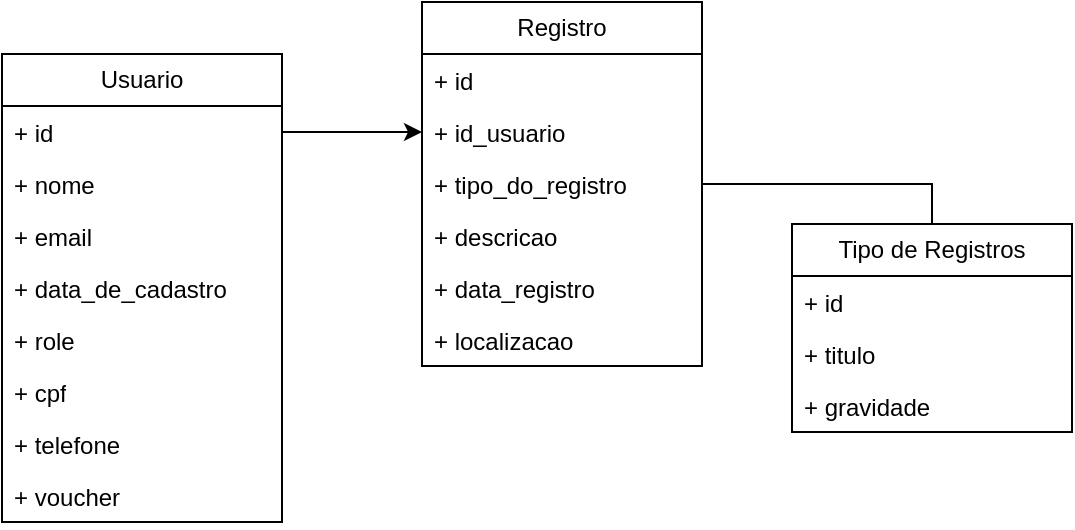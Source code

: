 <mxfile version="24.7.1" type="device" pages="3">
  <diagram name="Página-1" id="3y7hYRaavatbw0mTm7QK">
    <mxGraphModel dx="968" dy="529" grid="1" gridSize="10" guides="1" tooltips="1" connect="1" arrows="1" fold="1" page="1" pageScale="1" pageWidth="827" pageHeight="1169" math="0" shadow="0">
      <root>
        <mxCell id="0" />
        <mxCell id="1" parent="0" />
        <mxCell id="I-j-dEGVNX2yF0F2s1vG-2" value="Registro" style="swimlane;fontStyle=0;childLayout=stackLayout;horizontal=1;startSize=26;fillColor=none;horizontalStack=0;resizeParent=1;resizeParentMax=0;resizeLast=0;collapsible=1;marginBottom=0;whiteSpace=wrap;html=1;" vertex="1" parent="1">
          <mxGeometry x="370" y="310" width="140" height="182" as="geometry" />
        </mxCell>
        <mxCell id="I-j-dEGVNX2yF0F2s1vG-3" value="+ id" style="text;strokeColor=none;fillColor=none;align=left;verticalAlign=top;spacingLeft=4;spacingRight=4;overflow=hidden;rotatable=0;points=[[0,0.5],[1,0.5]];portConstraint=eastwest;whiteSpace=wrap;html=1;" vertex="1" parent="I-j-dEGVNX2yF0F2s1vG-2">
          <mxGeometry y="26" width="140" height="26" as="geometry" />
        </mxCell>
        <mxCell id="I-j-dEGVNX2yF0F2s1vG-4" value="+ id_usuario" style="text;strokeColor=none;fillColor=none;align=left;verticalAlign=top;spacingLeft=4;spacingRight=4;overflow=hidden;rotatable=0;points=[[0,0.5],[1,0.5]];portConstraint=eastwest;whiteSpace=wrap;html=1;" vertex="1" parent="I-j-dEGVNX2yF0F2s1vG-2">
          <mxGeometry y="52" width="140" height="26" as="geometry" />
        </mxCell>
        <mxCell id="I-j-dEGVNX2yF0F2s1vG-6" value="+ tipo_do_registro" style="text;strokeColor=none;fillColor=none;align=left;verticalAlign=top;spacingLeft=4;spacingRight=4;overflow=hidden;rotatable=0;points=[[0,0.5],[1,0.5]];portConstraint=eastwest;whiteSpace=wrap;html=1;" vertex="1" parent="I-j-dEGVNX2yF0F2s1vG-2">
          <mxGeometry y="78" width="140" height="26" as="geometry" />
        </mxCell>
        <mxCell id="I-j-dEGVNX2yF0F2s1vG-7" value="+ descricao" style="text;strokeColor=none;fillColor=none;align=left;verticalAlign=top;spacingLeft=4;spacingRight=4;overflow=hidden;rotatable=0;points=[[0,0.5],[1,0.5]];portConstraint=eastwest;whiteSpace=wrap;html=1;" vertex="1" parent="I-j-dEGVNX2yF0F2s1vG-2">
          <mxGeometry y="104" width="140" height="26" as="geometry" />
        </mxCell>
        <mxCell id="I-j-dEGVNX2yF0F2s1vG-8" value="+ data_registro" style="text;strokeColor=none;fillColor=none;align=left;verticalAlign=top;spacingLeft=4;spacingRight=4;overflow=hidden;rotatable=0;points=[[0,0.5],[1,0.5]];portConstraint=eastwest;whiteSpace=wrap;html=1;" vertex="1" parent="I-j-dEGVNX2yF0F2s1vG-2">
          <mxGeometry y="130" width="140" height="26" as="geometry" />
        </mxCell>
        <mxCell id="I-j-dEGVNX2yF0F2s1vG-5" value="+ localizacao&lt;div&gt;&lt;br&gt;&lt;/div&gt;" style="text;strokeColor=none;fillColor=none;align=left;verticalAlign=top;spacingLeft=4;spacingRight=4;overflow=hidden;rotatable=0;points=[[0,0.5],[1,0.5]];portConstraint=eastwest;whiteSpace=wrap;html=1;" vertex="1" parent="I-j-dEGVNX2yF0F2s1vG-2">
          <mxGeometry y="156" width="140" height="26" as="geometry" />
        </mxCell>
        <mxCell id="I-j-dEGVNX2yF0F2s1vG-9" value="Tipo de Registros" style="swimlane;fontStyle=0;childLayout=stackLayout;horizontal=1;startSize=26;fillColor=none;horizontalStack=0;resizeParent=1;resizeParentMax=0;resizeLast=0;collapsible=1;marginBottom=0;whiteSpace=wrap;html=1;" vertex="1" parent="1">
          <mxGeometry x="555" y="421" width="140" height="104" as="geometry" />
        </mxCell>
        <mxCell id="I-j-dEGVNX2yF0F2s1vG-10" value="+ id" style="text;strokeColor=none;fillColor=none;align=left;verticalAlign=top;spacingLeft=4;spacingRight=4;overflow=hidden;rotatable=0;points=[[0,0.5],[1,0.5]];portConstraint=eastwest;whiteSpace=wrap;html=1;" vertex="1" parent="I-j-dEGVNX2yF0F2s1vG-9">
          <mxGeometry y="26" width="140" height="26" as="geometry" />
        </mxCell>
        <mxCell id="I-j-dEGVNX2yF0F2s1vG-11" value="+ titulo" style="text;strokeColor=none;fillColor=none;align=left;verticalAlign=top;spacingLeft=4;spacingRight=4;overflow=hidden;rotatable=0;points=[[0,0.5],[1,0.5]];portConstraint=eastwest;whiteSpace=wrap;html=1;" vertex="1" parent="I-j-dEGVNX2yF0F2s1vG-9">
          <mxGeometry y="52" width="140" height="26" as="geometry" />
        </mxCell>
        <mxCell id="I-j-dEGVNX2yF0F2s1vG-12" value="+ gravidade" style="text;strokeColor=none;fillColor=none;align=left;verticalAlign=top;spacingLeft=4;spacingRight=4;overflow=hidden;rotatable=0;points=[[0,0.5],[1,0.5]];portConstraint=eastwest;whiteSpace=wrap;html=1;" vertex="1" parent="I-j-dEGVNX2yF0F2s1vG-9">
          <mxGeometry y="78" width="140" height="26" as="geometry" />
        </mxCell>
        <mxCell id="I-j-dEGVNX2yF0F2s1vG-16" style="edgeStyle=orthogonalEdgeStyle;rounded=0;orthogonalLoop=1;jettySize=auto;html=1;exitX=1;exitY=0.5;exitDx=0;exitDy=0;entryX=0.5;entryY=0;entryDx=0;entryDy=0;endArrow=none;endFill=0;" edge="1" parent="1" source="I-j-dEGVNX2yF0F2s1vG-6" target="I-j-dEGVNX2yF0F2s1vG-9">
          <mxGeometry relative="1" as="geometry" />
        </mxCell>
        <mxCell id="I-j-dEGVNX2yF0F2s1vG-17" value="Usuario" style="swimlane;fontStyle=0;childLayout=stackLayout;horizontal=1;startSize=26;fillColor=none;horizontalStack=0;resizeParent=1;resizeParentMax=0;resizeLast=0;collapsible=1;marginBottom=0;whiteSpace=wrap;html=1;" vertex="1" parent="1">
          <mxGeometry x="160" y="336" width="140" height="234" as="geometry" />
        </mxCell>
        <mxCell id="I-j-dEGVNX2yF0F2s1vG-18" value="+ id" style="text;strokeColor=none;fillColor=none;align=left;verticalAlign=top;spacingLeft=4;spacingRight=4;overflow=hidden;rotatable=0;points=[[0,0.5],[1,0.5]];portConstraint=eastwest;whiteSpace=wrap;html=1;" vertex="1" parent="I-j-dEGVNX2yF0F2s1vG-17">
          <mxGeometry y="26" width="140" height="26" as="geometry" />
        </mxCell>
        <mxCell id="I-j-dEGVNX2yF0F2s1vG-19" value="+ nome" style="text;strokeColor=none;fillColor=none;align=left;verticalAlign=top;spacingLeft=4;spacingRight=4;overflow=hidden;rotatable=0;points=[[0,0.5],[1,0.5]];portConstraint=eastwest;whiteSpace=wrap;html=1;" vertex="1" parent="I-j-dEGVNX2yF0F2s1vG-17">
          <mxGeometry y="52" width="140" height="26" as="geometry" />
        </mxCell>
        <mxCell id="I-j-dEGVNX2yF0F2s1vG-20" value="+ email" style="text;strokeColor=none;fillColor=none;align=left;verticalAlign=top;spacingLeft=4;spacingRight=4;overflow=hidden;rotatable=0;points=[[0,0.5],[1,0.5]];portConstraint=eastwest;whiteSpace=wrap;html=1;" vertex="1" parent="I-j-dEGVNX2yF0F2s1vG-17">
          <mxGeometry y="78" width="140" height="26" as="geometry" />
        </mxCell>
        <mxCell id="I-j-dEGVNX2yF0F2s1vG-21" value="+ data_de_cadastro" style="text;strokeColor=none;fillColor=none;align=left;verticalAlign=top;spacingLeft=4;spacingRight=4;overflow=hidden;rotatable=0;points=[[0,0.5],[1,0.5]];portConstraint=eastwest;whiteSpace=wrap;html=1;" vertex="1" parent="I-j-dEGVNX2yF0F2s1vG-17">
          <mxGeometry y="104" width="140" height="26" as="geometry" />
        </mxCell>
        <mxCell id="I-j-dEGVNX2yF0F2s1vG-24" value="+ role" style="text;strokeColor=none;fillColor=none;align=left;verticalAlign=top;spacingLeft=4;spacingRight=4;overflow=hidden;rotatable=0;points=[[0,0.5],[1,0.5]];portConstraint=eastwest;whiteSpace=wrap;html=1;" vertex="1" parent="I-j-dEGVNX2yF0F2s1vG-17">
          <mxGeometry y="130" width="140" height="26" as="geometry" />
        </mxCell>
        <mxCell id="I-j-dEGVNX2yF0F2s1vG-25" value="+ cpf" style="text;strokeColor=none;fillColor=none;align=left;verticalAlign=top;spacingLeft=4;spacingRight=4;overflow=hidden;rotatable=0;points=[[0,0.5],[1,0.5]];portConstraint=eastwest;whiteSpace=wrap;html=1;" vertex="1" parent="I-j-dEGVNX2yF0F2s1vG-17">
          <mxGeometry y="156" width="140" height="26" as="geometry" />
        </mxCell>
        <mxCell id="I-j-dEGVNX2yF0F2s1vG-26" value="+ telefone" style="text;strokeColor=none;fillColor=none;align=left;verticalAlign=top;spacingLeft=4;spacingRight=4;overflow=hidden;rotatable=0;points=[[0,0.5],[1,0.5]];portConstraint=eastwest;whiteSpace=wrap;html=1;" vertex="1" parent="I-j-dEGVNX2yF0F2s1vG-17">
          <mxGeometry y="182" width="140" height="26" as="geometry" />
        </mxCell>
        <mxCell id="I-j-dEGVNX2yF0F2s1vG-22" value="+ voucher" style="text;strokeColor=none;fillColor=none;align=left;verticalAlign=top;spacingLeft=4;spacingRight=4;overflow=hidden;rotatable=0;points=[[0,0.5],[1,0.5]];portConstraint=eastwest;whiteSpace=wrap;html=1;" vertex="1" parent="I-j-dEGVNX2yF0F2s1vG-17">
          <mxGeometry y="208" width="140" height="26" as="geometry" />
        </mxCell>
        <mxCell id="I-j-dEGVNX2yF0F2s1vG-27" style="edgeStyle=orthogonalEdgeStyle;rounded=0;orthogonalLoop=1;jettySize=auto;html=1;exitX=1;exitY=0.5;exitDx=0;exitDy=0;entryX=0;entryY=0.5;entryDx=0;entryDy=0;" edge="1" parent="1" source="I-j-dEGVNX2yF0F2s1vG-18" target="I-j-dEGVNX2yF0F2s1vG-4">
          <mxGeometry relative="1" as="geometry" />
        </mxCell>
      </root>
    </mxGraphModel>
  </diagram>
  <diagram id="P02zQ7VpklQASwxmclb6" name="Página-2">
    <mxGraphModel dx="1045" dy="667" grid="0" gridSize="10" guides="1" tooltips="1" connect="1" arrows="1" fold="1" page="1" pageScale="1" pageWidth="3000" pageHeight="3000" math="0" shadow="0">
      <root>
        <mxCell id="0" />
        <mxCell id="1" parent="0" />
        <mxCell id="ZxdlrJxGSXLD8UGLs_Cl-8" value="" style="rounded=0;whiteSpace=wrap;html=1;" parent="1" vertex="1">
          <mxGeometry x="430" y="680" width="500" height="620" as="geometry" />
        </mxCell>
        <mxCell id="zOF8-4KYtvd2jClDgSth-1" value="Registro" style="swimlane;fontStyle=0;childLayout=stackLayout;horizontal=1;startSize=26;fillColor=none;horizontalStack=0;resizeParent=1;resizeParentMax=0;resizeLast=0;collapsible=1;marginBottom=0;whiteSpace=wrap;html=1;" parent="1" vertex="1">
          <mxGeometry x="810" y="350" width="140" height="182" as="geometry" />
        </mxCell>
        <mxCell id="zOF8-4KYtvd2jClDgSth-2" value="+ id" style="text;strokeColor=none;fillColor=none;align=left;verticalAlign=top;spacingLeft=4;spacingRight=4;overflow=hidden;rotatable=0;points=[[0,0.5],[1,0.5]];portConstraint=eastwest;whiteSpace=wrap;html=1;fontStyle=1" parent="zOF8-4KYtvd2jClDgSth-1" vertex="1">
          <mxGeometry y="26" width="140" height="26" as="geometry" />
        </mxCell>
        <mxCell id="zOF8-4KYtvd2jClDgSth-3" value="+ id_da_visita" style="text;strokeColor=none;fillColor=none;align=left;verticalAlign=top;spacingLeft=4;spacingRight=4;overflow=hidden;rotatable=0;points=[[0,0.5],[1,0.5]];portConstraint=eastwest;whiteSpace=wrap;html=1;fontStyle=1" parent="zOF8-4KYtvd2jClDgSth-1" vertex="1">
          <mxGeometry y="52" width="140" height="26" as="geometry" />
        </mxCell>
        <mxCell id="zOF8-4KYtvd2jClDgSth-4" value="+ tipo_do_registro" style="text;strokeColor=none;fillColor=none;align=left;verticalAlign=top;spacingLeft=4;spacingRight=4;overflow=hidden;rotatable=0;points=[[0,0.5],[1,0.5]];portConstraint=eastwest;whiteSpace=wrap;html=1;" parent="zOF8-4KYtvd2jClDgSth-1" vertex="1">
          <mxGeometry y="78" width="140" height="26" as="geometry" />
        </mxCell>
        <mxCell id="zOF8-4KYtvd2jClDgSth-5" value="+ descricao" style="text;strokeColor=none;fillColor=none;align=left;verticalAlign=top;spacingLeft=4;spacingRight=4;overflow=hidden;rotatable=0;points=[[0,0.5],[1,0.5]];portConstraint=eastwest;whiteSpace=wrap;html=1;" parent="zOF8-4KYtvd2jClDgSth-1" vertex="1">
          <mxGeometry y="104" width="140" height="26" as="geometry" />
        </mxCell>
        <mxCell id="zOF8-4KYtvd2jClDgSth-6" value="+ data_registro" style="text;strokeColor=none;fillColor=none;align=left;verticalAlign=top;spacingLeft=4;spacingRight=4;overflow=hidden;rotatable=0;points=[[0,0.5],[1,0.5]];portConstraint=eastwest;whiteSpace=wrap;html=1;" parent="zOF8-4KYtvd2jClDgSth-1" vertex="1">
          <mxGeometry y="130" width="140" height="26" as="geometry" />
        </mxCell>
        <mxCell id="zOF8-4KYtvd2jClDgSth-7" value="+ localizacao&lt;div&gt;&lt;br&gt;&lt;/div&gt;" style="text;strokeColor=none;fillColor=none;align=left;verticalAlign=top;spacingLeft=4;spacingRight=4;overflow=hidden;rotatable=0;points=[[0,0.5],[1,0.5]];portConstraint=eastwest;whiteSpace=wrap;html=1;" parent="zOF8-4KYtvd2jClDgSth-1" vertex="1">
          <mxGeometry y="156" width="140" height="26" as="geometry" />
        </mxCell>
        <mxCell id="zOF8-4KYtvd2jClDgSth-8" value="Tipo de Registros" style="swimlane;fontStyle=0;childLayout=stackLayout;horizontal=1;startSize=26;fillColor=none;horizontalStack=0;resizeParent=1;resizeParentMax=0;resizeLast=0;collapsible=1;marginBottom=0;whiteSpace=wrap;html=1;" parent="1" vertex="1">
          <mxGeometry x="990" y="461" width="140" height="104" as="geometry" />
        </mxCell>
        <mxCell id="zOF8-4KYtvd2jClDgSth-9" value="+ id" style="text;strokeColor=none;fillColor=none;align=left;verticalAlign=top;spacingLeft=4;spacingRight=4;overflow=hidden;rotatable=0;points=[[0,0.5],[1,0.5]];portConstraint=eastwest;whiteSpace=wrap;html=1;fontStyle=1" parent="zOF8-4KYtvd2jClDgSth-8" vertex="1">
          <mxGeometry y="26" width="140" height="26" as="geometry" />
        </mxCell>
        <mxCell id="zOF8-4KYtvd2jClDgSth-10" value="+ titulo" style="text;strokeColor=none;fillColor=none;align=left;verticalAlign=top;spacingLeft=4;spacingRight=4;overflow=hidden;rotatable=0;points=[[0,0.5],[1,0.5]];portConstraint=eastwest;whiteSpace=wrap;html=1;" parent="zOF8-4KYtvd2jClDgSth-8" vertex="1">
          <mxGeometry y="52" width="140" height="26" as="geometry" />
        </mxCell>
        <mxCell id="zOF8-4KYtvd2jClDgSth-11" value="+ gravidade" style="text;strokeColor=none;fillColor=none;align=left;verticalAlign=top;spacingLeft=4;spacingRight=4;overflow=hidden;rotatable=0;points=[[0,0.5],[1,0.5]];portConstraint=eastwest;whiteSpace=wrap;html=1;" parent="zOF8-4KYtvd2jClDgSth-8" vertex="1">
          <mxGeometry y="78" width="140" height="26" as="geometry" />
        </mxCell>
        <mxCell id="zOF8-4KYtvd2jClDgSth-12" style="edgeStyle=orthogonalEdgeStyle;rounded=0;orthogonalLoop=1;jettySize=auto;html=1;exitX=1;exitY=0.5;exitDx=0;exitDy=0;entryX=0.5;entryY=0;entryDx=0;entryDy=0;endArrow=none;endFill=0;startArrow=classic;startFill=1;" parent="1" source="zOF8-4KYtvd2jClDgSth-4" target="zOF8-4KYtvd2jClDgSth-8" edge="1">
          <mxGeometry relative="1" as="geometry" />
        </mxCell>
        <mxCell id="zOF8-4KYtvd2jClDgSth-13" value="Usuário" style="swimlane;fontStyle=0;childLayout=stackLayout;horizontal=1;startSize=26;fillColor=none;horizontalStack=0;resizeParent=1;resizeParentMax=0;resizeLast=0;collapsible=1;marginBottom=0;whiteSpace=wrap;html=1;" parent="1" vertex="1">
          <mxGeometry x="410" y="306" width="140" height="234" as="geometry" />
        </mxCell>
        <mxCell id="zOF8-4KYtvd2jClDgSth-14" value="+ id" style="text;strokeColor=none;fillColor=none;align=left;verticalAlign=top;spacingLeft=4;spacingRight=4;overflow=hidden;rotatable=0;points=[[0,0.5],[1,0.5]];portConstraint=eastwest;whiteSpace=wrap;html=1;fontStyle=1" parent="zOF8-4KYtvd2jClDgSth-13" vertex="1">
          <mxGeometry y="26" width="140" height="26" as="geometry" />
        </mxCell>
        <mxCell id="zOF8-4KYtvd2jClDgSth-15" value="+ nome" style="text;strokeColor=none;fillColor=none;align=left;verticalAlign=top;spacingLeft=4;spacingRight=4;overflow=hidden;rotatable=0;points=[[0,0.5],[1,0.5]];portConstraint=eastwest;whiteSpace=wrap;html=1;" parent="zOF8-4KYtvd2jClDgSth-13" vertex="1">
          <mxGeometry y="52" width="140" height="26" as="geometry" />
        </mxCell>
        <mxCell id="zOF8-4KYtvd2jClDgSth-16" value="+ email" style="text;strokeColor=none;fillColor=none;align=left;verticalAlign=top;spacingLeft=4;spacingRight=4;overflow=hidden;rotatable=0;points=[[0,0.5],[1,0.5]];portConstraint=eastwest;whiteSpace=wrap;html=1;" parent="zOF8-4KYtvd2jClDgSth-13" vertex="1">
          <mxGeometry y="78" width="140" height="26" as="geometry" />
        </mxCell>
        <mxCell id="zOF8-4KYtvd2jClDgSth-17" value="+ data_de_cadastro" style="text;strokeColor=none;fillColor=none;align=left;verticalAlign=top;spacingLeft=4;spacingRight=4;overflow=hidden;rotatable=0;points=[[0,0.5],[1,0.5]];portConstraint=eastwest;whiteSpace=wrap;html=1;" parent="zOF8-4KYtvd2jClDgSth-13" vertex="1">
          <mxGeometry y="104" width="140" height="26" as="geometry" />
        </mxCell>
        <mxCell id="zOF8-4KYtvd2jClDgSth-18" value="+ role" style="text;strokeColor=none;fillColor=none;align=left;verticalAlign=top;spacingLeft=4;spacingRight=4;overflow=hidden;rotatable=0;points=[[0,0.5],[1,0.5]];portConstraint=eastwest;whiteSpace=wrap;html=1;" parent="zOF8-4KYtvd2jClDgSth-13" vertex="1">
          <mxGeometry y="130" width="140" height="26" as="geometry" />
        </mxCell>
        <mxCell id="zOF8-4KYtvd2jClDgSth-19" value="+ cpf" style="text;strokeColor=none;fillColor=none;align=left;verticalAlign=top;spacingLeft=4;spacingRight=4;overflow=hidden;rotatable=0;points=[[0,0.5],[1,0.5]];portConstraint=eastwest;whiteSpace=wrap;html=1;" parent="zOF8-4KYtvd2jClDgSth-13" vertex="1">
          <mxGeometry y="156" width="140" height="26" as="geometry" />
        </mxCell>
        <mxCell id="zOF8-4KYtvd2jClDgSth-20" value="+ telefone" style="text;strokeColor=none;fillColor=none;align=left;verticalAlign=top;spacingLeft=4;spacingRight=4;overflow=hidden;rotatable=0;points=[[0,0.5],[1,0.5]];portConstraint=eastwest;whiteSpace=wrap;html=1;" parent="zOF8-4KYtvd2jClDgSth-13" vertex="1">
          <mxGeometry y="182" width="140" height="26" as="geometry" />
        </mxCell>
        <mxCell id="zOF8-4KYtvd2jClDgSth-21" value="+ voucher" style="text;strokeColor=none;fillColor=none;align=left;verticalAlign=top;spacingLeft=4;spacingRight=4;overflow=hidden;rotatable=0;points=[[0,0.5],[1,0.5]];portConstraint=eastwest;whiteSpace=wrap;html=1;" parent="zOF8-4KYtvd2jClDgSth-13" vertex="1">
          <mxGeometry y="208" width="140" height="26" as="geometry" />
        </mxCell>
        <mxCell id="zOF8-4KYtvd2jClDgSth-23" value="Visita" style="swimlane;fontStyle=0;childLayout=stackLayout;horizontal=1;startSize=26;fillColor=none;horizontalStack=0;resizeParent=1;resizeParentMax=0;resizeLast=0;collapsible=1;marginBottom=0;whiteSpace=wrap;html=1;" parent="1" vertex="1">
          <mxGeometry x="607" y="280" width="140" height="104" as="geometry" />
        </mxCell>
        <mxCell id="zOF8-4KYtvd2jClDgSth-24" value="+ voucher" style="text;strokeColor=none;fillColor=none;align=left;verticalAlign=top;spacingLeft=4;spacingRight=4;overflow=hidden;rotatable=0;points=[[0,0.5],[1,0.5]];portConstraint=eastwest;whiteSpace=wrap;html=1;" parent="zOF8-4KYtvd2jClDgSth-23" vertex="1">
          <mxGeometry y="26" width="140" height="26" as="geometry" />
        </mxCell>
        <mxCell id="zOF8-4KYtvd2jClDgSth-29" value="+ id_usuario" style="text;strokeColor=none;fillColor=none;align=left;verticalAlign=top;spacingLeft=4;spacingRight=4;overflow=hidden;rotatable=0;points=[[0,0.5],[1,0.5]];portConstraint=eastwest;whiteSpace=wrap;html=1;fontStyle=1" parent="zOF8-4KYtvd2jClDgSth-23" vertex="1">
          <mxGeometry y="52" width="140" height="26" as="geometry" />
        </mxCell>
        <mxCell id="zOF8-4KYtvd2jClDgSth-30" value="+ data" style="text;strokeColor=none;fillColor=none;align=left;verticalAlign=top;spacingLeft=4;spacingRight=4;overflow=hidden;rotatable=0;points=[[0,0.5],[1,0.5]];portConstraint=eastwest;whiteSpace=wrap;html=1;" parent="zOF8-4KYtvd2jClDgSth-23" vertex="1">
          <mxGeometry y="78" width="140" height="26" as="geometry" />
        </mxCell>
        <mxCell id="zOF8-4KYtvd2jClDgSth-32" style="edgeStyle=orthogonalEdgeStyle;rounded=0;orthogonalLoop=1;jettySize=auto;html=1;exitX=1;exitY=0.5;exitDx=0;exitDy=0;entryX=0;entryY=0.5;entryDx=0;entryDy=0;endArrow=classic;endFill=1;" parent="1" source="zOF8-4KYtvd2jClDgSth-24" target="zOF8-4KYtvd2jClDgSth-3" edge="1">
          <mxGeometry relative="1" as="geometry" />
        </mxCell>
        <mxCell id="zOF8-4KYtvd2jClDgSth-33" style="edgeStyle=orthogonalEdgeStyle;rounded=0;orthogonalLoop=1;jettySize=auto;html=1;exitX=1;exitY=0.5;exitDx=0;exitDy=0;entryX=0;entryY=0.5;entryDx=0;entryDy=0;endArrow=classic;endFill=1;" parent="1" source="zOF8-4KYtvd2jClDgSth-14" target="zOF8-4KYtvd2jClDgSth-29" edge="1">
          <mxGeometry relative="1" as="geometry" />
        </mxCell>
        <mxCell id="ZxdlrJxGSXLD8UGLs_Cl-1" value="Coordenadas" style="swimlane;fontStyle=0;childLayout=stackLayout;horizontal=1;startSize=26;fillColor=none;horizontalStack=0;resizeParent=1;resizeParentMax=0;resizeLast=0;collapsible=1;marginBottom=0;whiteSpace=wrap;html=1;" parent="1" vertex="1">
          <mxGeometry x="607" y="480" width="140" height="104" as="geometry" />
        </mxCell>
        <mxCell id="ZxdlrJxGSXLD8UGLs_Cl-2" value="+ id" style="text;strokeColor=none;fillColor=none;align=left;verticalAlign=top;spacingLeft=4;spacingRight=4;overflow=hidden;rotatable=0;points=[[0,0.5],[1,0.5]];portConstraint=eastwest;whiteSpace=wrap;html=1;fontStyle=1" parent="ZxdlrJxGSXLD8UGLs_Cl-1" vertex="1">
          <mxGeometry y="26" width="140" height="26" as="geometry" />
        </mxCell>
        <mxCell id="ZxdlrJxGSXLD8UGLs_Cl-3" value="+ latitude" style="text;strokeColor=none;fillColor=none;align=left;verticalAlign=top;spacingLeft=4;spacingRight=4;overflow=hidden;rotatable=0;points=[[0,0.5],[1,0.5]];portConstraint=eastwest;whiteSpace=wrap;html=1;" parent="ZxdlrJxGSXLD8UGLs_Cl-1" vertex="1">
          <mxGeometry y="52" width="140" height="26" as="geometry" />
        </mxCell>
        <mxCell id="ZxdlrJxGSXLD8UGLs_Cl-4" value="+ longitude" style="text;strokeColor=none;fillColor=none;align=left;verticalAlign=top;spacingLeft=4;spacingRight=4;overflow=hidden;rotatable=0;points=[[0,0.5],[1,0.5]];portConstraint=eastwest;whiteSpace=wrap;html=1;" parent="ZxdlrJxGSXLD8UGLs_Cl-1" vertex="1">
          <mxGeometry y="78" width="140" height="26" as="geometry" />
        </mxCell>
        <mxCell id="ZxdlrJxGSXLD8UGLs_Cl-5" style="edgeStyle=orthogonalEdgeStyle;rounded=0;orthogonalLoop=1;jettySize=auto;html=1;exitX=1;exitY=0.5;exitDx=0;exitDy=0;entryX=0;entryY=0.5;entryDx=0;entryDy=0;" parent="1" source="ZxdlrJxGSXLD8UGLs_Cl-2" target="zOF8-4KYtvd2jClDgSth-7" edge="1">
          <mxGeometry relative="1" as="geometry" />
        </mxCell>
        <mxCell id="ZxdlrJxGSXLD8UGLs_Cl-17" style="rounded=0;orthogonalLoop=1;jettySize=auto;html=1;entryX=0;entryY=0.5;entryDx=0;entryDy=0;endArrow=none;endFill=0;dashed=1;" parent="1" source="ZxdlrJxGSXLD8UGLs_Cl-6" target="ZxdlrJxGSXLD8UGLs_Cl-10" edge="1">
          <mxGeometry relative="1" as="geometry" />
        </mxCell>
        <mxCell id="ZxdlrJxGSXLD8UGLs_Cl-18" style="rounded=0;orthogonalLoop=1;jettySize=auto;html=1;entryX=0;entryY=0.5;entryDx=0;entryDy=0;endArrow=none;endFill=0;dashed=1;" parent="1" source="ZxdlrJxGSXLD8UGLs_Cl-6" target="ZxdlrJxGSXLD8UGLs_Cl-15" edge="1">
          <mxGeometry relative="1" as="geometry" />
        </mxCell>
        <mxCell id="ZxdlrJxGSXLD8UGLs_Cl-19" style="rounded=0;orthogonalLoop=1;jettySize=auto;html=1;entryX=0;entryY=0.5;entryDx=0;entryDy=0;endArrow=none;endFill=0;dashed=1;" parent="1" source="ZxdlrJxGSXLD8UGLs_Cl-6" target="ZxdlrJxGSXLD8UGLs_Cl-11" edge="1">
          <mxGeometry relative="1" as="geometry" />
        </mxCell>
        <mxCell id="ZxdlrJxGSXLD8UGLs_Cl-20" style="rounded=0;orthogonalLoop=1;jettySize=auto;html=1;entryX=0;entryY=0.5;entryDx=0;entryDy=0;endArrow=none;endFill=0;dashed=1;" parent="1" source="ZxdlrJxGSXLD8UGLs_Cl-6" target="ZxdlrJxGSXLD8UGLs_Cl-12" edge="1">
          <mxGeometry relative="1" as="geometry" />
        </mxCell>
        <mxCell id="ZxdlrJxGSXLD8UGLs_Cl-26" style="rounded=0;orthogonalLoop=1;jettySize=auto;html=1;entryX=0;entryY=0.5;entryDx=0;entryDy=0;dashed=1;endArrow=none;endFill=0;" parent="1" source="ZxdlrJxGSXLD8UGLs_Cl-6" target="ZxdlrJxGSXLD8UGLs_Cl-25" edge="1">
          <mxGeometry relative="1" as="geometry" />
        </mxCell>
        <mxCell id="ZxdlrJxGSXLD8UGLs_Cl-30" style="edgeStyle=orthogonalEdgeStyle;rounded=0;orthogonalLoop=1;jettySize=auto;html=1;entryX=0;entryY=0.5;entryDx=0;entryDy=0;dashed=1;endArrow=none;endFill=0;" parent="1" source="ZxdlrJxGSXLD8UGLs_Cl-6" target="ZxdlrJxGSXLD8UGLs_Cl-28" edge="1">
          <mxGeometry relative="1" as="geometry" />
        </mxCell>
        <mxCell id="ZxdlrJxGSXLD8UGLs_Cl-6" value="Visitante" style="shape=umlActor;verticalLabelPosition=bottom;verticalAlign=top;html=1;" parent="1" vertex="1">
          <mxGeometry x="290" y="885" width="30" height="60" as="geometry" />
        </mxCell>
        <mxCell id="ZxdlrJxGSXLD8UGLs_Cl-21" style="rounded=0;orthogonalLoop=1;jettySize=auto;html=1;entryX=1;entryY=0.5;entryDx=0;entryDy=0;endArrow=none;endFill=0;dashed=1;" parent="1" source="ZxdlrJxGSXLD8UGLs_Cl-7" target="ZxdlrJxGSXLD8UGLs_Cl-16" edge="1">
          <mxGeometry relative="1" as="geometry" />
        </mxCell>
        <mxCell id="ZxdlrJxGSXLD8UGLs_Cl-22" style="rounded=0;orthogonalLoop=1;jettySize=auto;html=1;entryX=1;entryY=0.5;entryDx=0;entryDy=0;endArrow=none;endFill=0;dashed=1;" parent="1" source="ZxdlrJxGSXLD8UGLs_Cl-7" target="ZxdlrJxGSXLD8UGLs_Cl-12" edge="1">
          <mxGeometry relative="1" as="geometry" />
        </mxCell>
        <mxCell id="ZxdlrJxGSXLD8UGLs_Cl-23" style="rounded=0;orthogonalLoop=1;jettySize=auto;html=1;entryX=1;entryY=0.5;entryDx=0;entryDy=0;endArrow=none;endFill=0;dashed=1;" parent="1" source="ZxdlrJxGSXLD8UGLs_Cl-7" target="ZxdlrJxGSXLD8UGLs_Cl-11" edge="1">
          <mxGeometry relative="1" as="geometry" />
        </mxCell>
        <mxCell id="ZxdlrJxGSXLD8UGLs_Cl-24" style="rounded=0;orthogonalLoop=1;jettySize=auto;html=1;entryX=1;entryY=0.5;entryDx=0;entryDy=0;endArrow=none;endFill=0;dashed=1;" parent="1" source="ZxdlrJxGSXLD8UGLs_Cl-7" target="ZxdlrJxGSXLD8UGLs_Cl-15" edge="1">
          <mxGeometry relative="1" as="geometry" />
        </mxCell>
        <mxCell id="ZxdlrJxGSXLD8UGLs_Cl-27" style="rounded=0;orthogonalLoop=1;jettySize=auto;html=1;entryX=1;entryY=0.5;entryDx=0;entryDy=0;startArrow=none;startFill=0;endArrow=none;endFill=0;dashed=1;" parent="1" source="ZxdlrJxGSXLD8UGLs_Cl-7" target="ZxdlrJxGSXLD8UGLs_Cl-25" edge="1">
          <mxGeometry relative="1" as="geometry" />
        </mxCell>
        <mxCell id="ZxdlrJxGSXLD8UGLs_Cl-29" style="edgeStyle=orthogonalEdgeStyle;rounded=0;orthogonalLoop=1;jettySize=auto;html=1;entryX=1;entryY=0.5;entryDx=0;entryDy=0;dashed=1;endArrow=none;endFill=0;" parent="1" source="ZxdlrJxGSXLD8UGLs_Cl-7" target="ZxdlrJxGSXLD8UGLs_Cl-28" edge="1">
          <mxGeometry relative="1" as="geometry" />
        </mxCell>
        <mxCell id="ZxdlrJxGSXLD8UGLs_Cl-7" value="Administrador" style="shape=umlActor;verticalLabelPosition=bottom;verticalAlign=top;html=1;" parent="1" vertex="1">
          <mxGeometry x="1050" y="885" width="30" height="60" as="geometry" />
        </mxCell>
        <mxCell id="ZxdlrJxGSXLD8UGLs_Cl-9" value="pn-monitor" style="text;html=1;align=center;verticalAlign=middle;whiteSpace=wrap;rounded=0;fontStyle=1;fontSize=13;" parent="1" vertex="1">
          <mxGeometry x="430" y="680" width="90" height="30" as="geometry" />
        </mxCell>
        <mxCell id="ZxdlrJxGSXLD8UGLs_Cl-10" value="Registrar Usuário" style="ellipse;whiteSpace=wrap;html=1;" parent="1" vertex="1">
          <mxGeometry x="625" y="720" width="110" height="70" as="geometry" />
        </mxCell>
        <mxCell id="ZxdlrJxGSXLD8UGLs_Cl-11" value="Registrar Notificação" style="ellipse;whiteSpace=wrap;html=1;" parent="1" vertex="1">
          <mxGeometry x="625" y="1040" width="110" height="70" as="geometry" />
        </mxCell>
        <mxCell id="ZxdlrJxGSXLD8UGLs_Cl-12" value="Consultar Notificações" style="ellipse;whiteSpace=wrap;html=1;" parent="1" vertex="1">
          <mxGeometry x="625" y="1120" width="110" height="70" as="geometry" />
        </mxCell>
        <mxCell id="ZxdlrJxGSXLD8UGLs_Cl-15" value="Autenticar Usuário" style="ellipse;whiteSpace=wrap;html=1;" parent="1" vertex="1">
          <mxGeometry x="625" y="960" width="110" height="70" as="geometry" />
        </mxCell>
        <mxCell id="ZxdlrJxGSXLD8UGLs_Cl-16" value="Encerrar Notificações" style="ellipse;whiteSpace=wrap;html=1;gradientColor=none;fillColor=none;" parent="1" vertex="1">
          <mxGeometry x="625" y="1200" width="110" height="70" as="geometry" />
        </mxCell>
        <mxCell id="ZxdlrJxGSXLD8UGLs_Cl-25" value="Registrar Visita" style="ellipse;whiteSpace=wrap;html=1;" parent="1" vertex="1">
          <mxGeometry x="625" y="800" width="110" height="70" as="geometry" />
        </mxCell>
        <mxCell id="ZxdlrJxGSXLD8UGLs_Cl-28" value="Consultar Visitas" style="ellipse;whiteSpace=wrap;html=1;" parent="1" vertex="1">
          <mxGeometry x="625" y="880" width="110" height="70" as="geometry" />
        </mxCell>
      </root>
    </mxGraphModel>
  </diagram>
  <diagram id="gDwCQTV2-mLRhXqdjSnY" name="Página-3">
    <mxGraphModel dx="1003" dy="640" grid="0" gridSize="10" guides="1" tooltips="1" connect="1" arrows="1" fold="1" page="1" pageScale="1" pageWidth="3000" pageHeight="3000" math="0" shadow="0">
      <root>
        <mxCell id="0" />
        <mxCell id="1" parent="0" />
      </root>
    </mxGraphModel>
  </diagram>
</mxfile>
